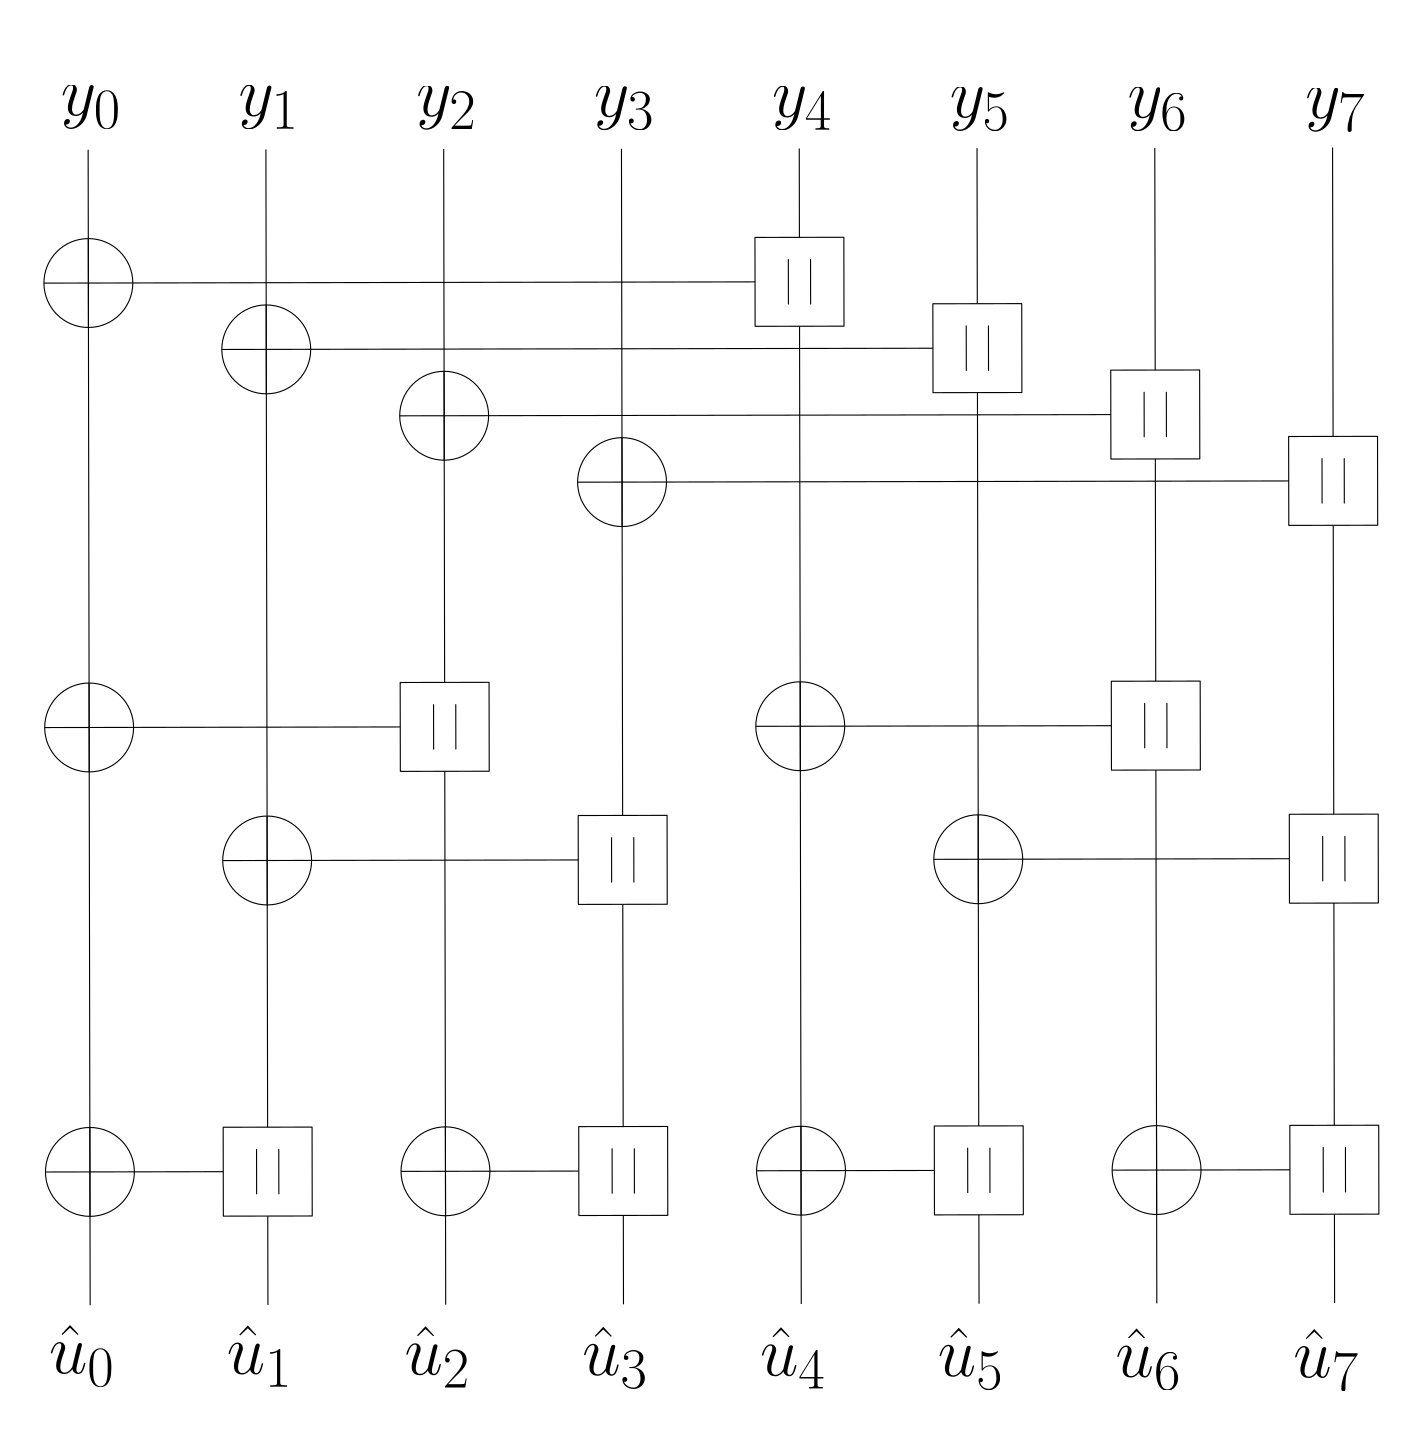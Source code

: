 <?xml version="1.0"?>
<!DOCTYPE ipe SYSTEM "ipe.dtd">
<ipe version="70005" creator="Ipe 7.1.4">
<info created="D:20160520162447" modified="D:20160520164313"/>
<ipestyle name="basic">
<symbol name="arrow/arc(spx)">
<path stroke="sym-stroke" fill="sym-stroke" pen="sym-pen">
0 0 m
-1 0.333 l
-1 -0.333 l
h
</path>
</symbol>
<symbol name="arrow/farc(spx)">
<path stroke="sym-stroke" fill="white" pen="sym-pen">
0 0 m
-1 0.333 l
-1 -0.333 l
h
</path>
</symbol>
<symbol name="mark/circle(sx)" transformations="translations">
<path fill="sym-stroke">
0.6 0 0 0.6 0 0 e
0.4 0 0 0.4 0 0 e
</path>
</symbol>
<symbol name="mark/disk(sx)" transformations="translations">
<path fill="sym-stroke">
0.6 0 0 0.6 0 0 e
</path>
</symbol>
<symbol name="mark/fdisk(sfx)" transformations="translations">
<group>
<path fill="sym-fill">
0.5 0 0 0.5 0 0 e
</path>
<path fill="sym-stroke" fillrule="eofill">
0.6 0 0 0.6 0 0 e
0.4 0 0 0.4 0 0 e
</path>
</group>
</symbol>
<symbol name="mark/box(sx)" transformations="translations">
<path fill="sym-stroke" fillrule="eofill">
-0.6 -0.6 m
0.6 -0.6 l
0.6 0.6 l
-0.6 0.6 l
h
-0.4 -0.4 m
0.4 -0.4 l
0.4 0.4 l
-0.4 0.4 l
h
</path>
</symbol>
<symbol name="mark/square(sx)" transformations="translations">
<path fill="sym-stroke">
-0.6 -0.6 m
0.6 -0.6 l
0.6 0.6 l
-0.6 0.6 l
h
</path>
</symbol>
<symbol name="mark/fsquare(sfx)" transformations="translations">
<group>
<path fill="sym-fill">
-0.5 -0.5 m
0.5 -0.5 l
0.5 0.5 l
-0.5 0.5 l
h
</path>
<path fill="sym-stroke" fillrule="eofill">
-0.6 -0.6 m
0.6 -0.6 l
0.6 0.6 l
-0.6 0.6 l
h
-0.4 -0.4 m
0.4 -0.4 l
0.4 0.4 l
-0.4 0.4 l
h
</path>
</group>
</symbol>
<symbol name="mark/cross(sx)" transformations="translations">
<group>
<path fill="sym-stroke">
-0.43 -0.57 m
0.57 0.43 l
0.43 0.57 l
-0.57 -0.43 l
h
</path>
<path fill="sym-stroke">
-0.43 0.57 m
0.57 -0.43 l
0.43 -0.57 l
-0.57 0.43 l
h
</path>
</group>
</symbol>
<symbol name="arrow/fnormal(spx)">
<path stroke="sym-stroke" fill="white" pen="sym-pen">
0 0 m
-1 0.333 l
-1 -0.333 l
h
</path>
</symbol>
<symbol name="arrow/pointed(spx)">
<path stroke="sym-stroke" fill="sym-stroke" pen="sym-pen">
0 0 m
-1 0.333 l
-0.8 0 l
-1 -0.333 l
h
</path>
</symbol>
<symbol name="arrow/fpointed(spx)">
<path stroke="sym-stroke" fill="white" pen="sym-pen">
0 0 m
-1 0.333 l
-0.8 0 l
-1 -0.333 l
h
</path>
</symbol>
<symbol name="arrow/linear(spx)">
<path stroke="sym-stroke" pen="sym-pen">
-1 0.333 m
0 0 l
-1 -0.333 l
</path>
</symbol>
<symbol name="arrow/fdouble(spx)">
<path stroke="sym-stroke" fill="white" pen="sym-pen">
0 0 m
-1 0.333 l
-1 -0.333 l
h
-1 0 m
-2 0.333 l
-2 -0.333 l
h
</path>
</symbol>
<symbol name="arrow/double(spx)">
<path stroke="sym-stroke" fill="sym-stroke" pen="sym-pen">
0 0 m
-1 0.333 l
-1 -0.333 l
h
-1 0 m
-2 0.333 l
-2 -0.333 l
h
</path>
</symbol>
<pen name="heavier" value="0.8"/>
<pen name="fat" value="1.2"/>
<pen name="ultrafat" value="2"/>
<symbolsize name="large" value="5"/>
<symbolsize name="small" value="2"/>
<symbolsize name="tiny" value="1.1"/>
<arrowsize name="large" value="10"/>
<arrowsize name="small" value="5"/>
<arrowsize name="tiny" value="3"/>
<color name="red" value="1 0 0"/>
<color name="green" value="0 1 0"/>
<color name="blue" value="0 0 1"/>
<color name="yellow" value="1 1 0"/>
<color name="orange" value="1 0.647 0"/>
<color name="gold" value="1 0.843 0"/>
<color name="purple" value="0.627 0.125 0.941"/>
<color name="gray" value="0.745"/>
<color name="brown" value="0.647 0.165 0.165"/>
<color name="navy" value="0 0 0.502"/>
<color name="pink" value="1 0.753 0.796"/>
<color name="seagreen" value="0.18 0.545 0.341"/>
<color name="turquoise" value="0.251 0.878 0.816"/>
<color name="violet" value="0.933 0.51 0.933"/>
<color name="darkblue" value="0 0 0.545"/>
<color name="darkcyan" value="0 0.545 0.545"/>
<color name="darkgray" value="0.663"/>
<color name="darkgreen" value="0 0.392 0"/>
<color name="darkmagenta" value="0.545 0 0.545"/>
<color name="darkorange" value="1 0.549 0"/>
<color name="darkred" value="0.545 0 0"/>
<color name="lightblue" value="0.678 0.847 0.902"/>
<color name="lightcyan" value="0.878 1 1"/>
<color name="lightgray" value="0.827"/>
<color name="lightgreen" value="0.565 0.933 0.565"/>
<color name="lightyellow" value="1 1 0.878"/>
<dashstyle name="dashed" value="[4] 0"/>
<dashstyle name="dotted" value="[1 3] 0"/>
<dashstyle name="dash dotted" value="[4 2 1 2] 0"/>
<dashstyle name="dash dot dotted" value="[4 2 1 2 1 2] 0"/>
<textsize name="large" value="\large"/>
<textsize name="Large" value="\Large"/>
<textsize name="LARGE" value="\LARGE"/>
<textsize name="huge" value="\huge"/>
<textsize name="Huge" value="\Huge"/>
<textsize name="small" value="\small"/>
<textsize name="footnote" value="\footnotesize"/>
<textsize name="tiny" value="\tiny"/>
<textstyle name="center" begin="\begin{center}" end="\end{center}"/>
<textstyle name="itemize" begin="\begin{itemize}" end="\end{itemize}"/>
<textstyle name="item" begin="\begin{itemize}\item{}" end="\end{itemize}"/>
<gridsize name="4 pts" value="4"/>
<gridsize name="8 pts (~3 mm)" value="8"/>
<gridsize name="16 pts (~6 mm)" value="16"/>
<gridsize name="32 pts (~12 mm)" value="32"/>
<gridsize name="10 pts (~3.5 mm)" value="10"/>
<gridsize name="20 pts (~7 mm)" value="20"/>
<gridsize name="14 pts (~5 mm)" value="14"/>
<gridsize name="28 pts (~10 mm)" value="28"/>
<gridsize name="56 pts (~20 mm)" value="56"/>
<anglesize name="90 deg" value="90"/>
<anglesize name="60 deg" value="60"/>
<anglesize name="45 deg" value="45"/>
<anglesize name="30 deg" value="30"/>
<anglesize name="22.5 deg" value="22.5"/>
<tiling name="falling" angle="-60" step="4" width="1"/>
<tiling name="rising" angle="30" step="4" width="1"/>
</ipestyle>
<page>
<layer name="alpha"/>
<layer name="beta"/>
<view layers="alpha" active="alpha"/>
<view layers="alpha beta" active="beta"/>
<group layer="alpha" matrix="-0.00174357 0.999998 -0.999998 -0.00174357 864.531 224.949">
<path matrix="1 0 0 1 32 16" stroke="black">
80 688 m
496 688 l
</path>
<path matrix="1 0 0 1 32 80" stroke="black">
80 688 m
496 688 l
</path>
<group matrix="1 0 0 1 32 80">
<path stroke="black">
16 0 0 16 128 688 e
</path>
<path stroke="black">
128 704 m
128 672 l
</path>
<path stroke="black">
112 688 m
144 688 l
</path>
</group>
<path matrix="1 0 0 1 32 -48" stroke="black">
80 688 m
496 688 l
</path>
<group matrix="1 0 0 1 32 -48">
<path stroke="black">
16 0 0 16 128 688 e
</path>
<path stroke="black">
128 704 m
128 672 l
</path>
<path stroke="black">
112 688 m
144 688 l
</path>
</group>
<path matrix="1 0 0 1 32 -112" stroke="black">
80 688 m
496 688 l
</path>
<path matrix="1 0 0 1 32 -176" stroke="black">
80 688 m
496 688 l
</path>
<group matrix="1 0 0 1 32 -176">
<path stroke="black">
16 0 0 16 128 688 e
</path>
<path stroke="black">
128 704 m
128 672 l
</path>
<path stroke="black">
112 688 m
144 688 l
</path>
</group>
<path matrix="1 0 0 1 32 -240" stroke="black">
80 688 m
496 688 l
</path>
<path matrix="1 0 0 1 32 -304" stroke="black">
80 688 m
496 688 l
</path>
<group matrix="1 0 0 1 32 -304">
<path stroke="black">
16 0 0 16 128 688 e
</path>
<path stroke="black">
128 704 m
128 672 l
</path>
<path stroke="black">
112 688 m
144 688 l
</path>
</group>
<path matrix="1 0 0 1 32 -368" stroke="black">
80 688 m
496 688 l
</path>
<group matrix="1 0 0 1 32 80">
<path stroke="black" fill="white">
112 640 m
112 608 l
144 608 l
144 640 l
h
</path>
<path stroke="black">
120 628 m
120 628 l
136 628 l
136 628 l
h
</path>
<path stroke="black">
120 620 m
120 620 l
136 620 l
136 620 l
h
</path>
</group>
<path matrix="1 0 0 1 32 80" stroke="black">
128 672 m
128 640 l
</path>
<group matrix="1 0 0 1 32 -48">
<path stroke="black" fill="white">
112 640 m
112 608 l
144 608 l
144 640 l
h
</path>
<path stroke="black">
120 628 m
120 628 l
136 628 l
136 628 l
h
</path>
<path stroke="black">
120 620 m
120 620 l
136 620 l
136 620 l
h
</path>
</group>
<path matrix="1 0 0 1 32 -48" stroke="black">
128 672 m
128 640 l
</path>
<group matrix="1 0 0 1 32 -176">
<path stroke="black" fill="white">
112 640 m
112 608 l
144 608 l
144 640 l
h
</path>
<path stroke="black">
120 628 m
120 628 l
136 628 l
136 628 l
h
</path>
<path stroke="black">
120 620 m
120 620 l
136 620 l
136 620 l
h
</path>
</group>
<path matrix="1 0 0 1 32 -176" stroke="black">
128 672 m
128 640 l
</path>
<group matrix="1 0 0 1 32 -304">
<path stroke="black" fill="white">
112 640 m
112 608 l
144 608 l
144 640 l
h
</path>
<path stroke="black">
120 628 m
120 628 l
136 628 l
136 628 l
h
</path>
<path stroke="black">
120 620 m
120 620 l
136 620 l
136 620 l
h
</path>
</group>
<path matrix="1 0 0 1 32 -304" stroke="black">
128 672 m
128 640 l
</path>
<group matrix="1 0 0 1 192 80">
<path stroke="black">
16 0 0 16 128 688 e
</path>
<path stroke="black">
128 704 m
128 672 l
</path>
<path stroke="black">
112 688 m
144 688 l
</path>
</group>
<group matrix="1 0 0 1 192 16">
<path stroke="black" fill="white">
112 640 m
112 608 l
144 608 l
144 640 l
h
</path>
<path stroke="black">
120 628 m
120 628 l
136 628 l
136 628 l
h
</path>
<path stroke="black">
120 620 m
120 620 l
136 620 l
136 620 l
h
</path>
</group>
<group matrix="1 0 0 1 144 16">
<path stroke="black">
16 0 0 16 128 688 e
</path>
<path stroke="black">
128 704 m
128 672 l
</path>
<path stroke="black">
112 688 m
144 688 l
</path>
</group>
<group matrix="1 0 0 1 144 -48">
<path stroke="black" fill="white">
112 640 m
112 608 l
144 608 l
144 640 l
h
</path>
<path stroke="black">
120 628 m
120 628 l
136 628 l
136 628 l
h
</path>
<path stroke="black">
120 620 m
120 620 l
136 620 l
136 620 l
h
</path>
</group>
<path matrix="1 0 0 1 32 80" stroke="black">
240 608 m
240 512 l
</path>
<path matrix="1 0 0 1 32 80" stroke="black">
288 672 m
288 576 l
</path>
<group matrix="1 0 0 1 192 -176">
<path stroke="black">
16 0 0 16 128 688 e
</path>
<path stroke="black">
128 704 m
128 672 l
</path>
<path stroke="black">
112 688 m
144 688 l
</path>
</group>
<group matrix="1 0 0 1 192 -240">
<path stroke="black" fill="white">
112 640 m
112 608 l
144 608 l
144 640 l
h
</path>
<path stroke="black">
120 628 m
120 628 l
136 628 l
136 628 l
h
</path>
<path stroke="black">
120 620 m
120 620 l
136 620 l
136 620 l
h
</path>
</group>
<group matrix="1 0 0 1 144 -240">
<path stroke="black">
16 0 0 16 128 688 e
</path>
<path stroke="black">
128 704 m
128 672 l
</path>
<path stroke="black">
112 688 m
144 688 l
</path>
</group>
<path matrix="1 0 0 1 32 -176" stroke="black">
240 608 m
240 512 l
</path>
<path matrix="1 0 0 1 32 -176" stroke="black">
288 672 m
288 576 l
</path>
<group matrix="1 0 0 1 144 -304">
<path stroke="black" fill="white">
112 640 m
112 608 l
144 608 l
144 640 l
h
</path>
<path stroke="black">
120 628 m
120 628 l
136 628 l
136 628 l
h
</path>
<path stroke="black">
120 620 m
120 620 l
136 620 l
136 620 l
h
</path>
</group>
<group matrix="1 0 0 1 352 80">
<path stroke="black">
16 0 0 16 128 688 e
</path>
<path stroke="black">
128 704 m
128 672 l
</path>
<path stroke="black">
112 688 m
144 688 l
</path>
</group>
<group matrix="1 0 0 1 328 16">
<path stroke="black">
16 0 0 16 128 688 e
</path>
<path stroke="black">
128 704 m
128 672 l
</path>
<path stroke="black">
112 688 m
144 688 l
</path>
</group>
<group matrix="1 0 0 1 304 -48">
<path stroke="black">
16 0 0 16 128 688 e
</path>
<path stroke="black">
128 704 m
128 672 l
</path>
<path stroke="black">
112 688 m
144 688 l
</path>
</group>
<group matrix="1 0 0 1 280 -112">
<path stroke="black">
16 0 0 16 128 688 e
</path>
<path stroke="black">
128 704 m
128 672 l
</path>
<path stroke="black">
112 688 m
144 688 l
</path>
</group>
<group matrix="1 0 0 1 352 -112">
<path stroke="black" fill="white">
112 640 m
112 608 l
144 608 l
144 640 l
h
</path>
<path stroke="black">
120 628 m
120 628 l
136 628 l
136 628 l
h
</path>
<path stroke="black">
120 620 m
120 620 l
136 620 l
136 620 l
h
</path>
</group>
<group matrix="1 0 0 1 328 -176">
<path stroke="black" fill="white">
112 640 m
112 608 l
144 608 l
144 640 l
h
</path>
<path stroke="black">
120 628 m
120 628 l
136 628 l
136 628 l
h
</path>
<path stroke="black">
120 620 m
120 620 l
136 620 l
136 620 l
h
</path>
</group>
<group matrix="1 0 0 1 304 -240">
<path stroke="black" fill="white">
112 640 m
112 608 l
144 608 l
144 640 l
h
</path>
<path stroke="black">
120 628 m
120 628 l
136 628 l
136 628 l
h
</path>
<path stroke="black">
120 620 m
120 620 l
136 620 l
136 620 l
h
</path>
</group>
<group matrix="1 0 0 1 280 -304">
<path stroke="black" fill="white">
112 640 m
112 608 l
144 608 l
144 640 l
h
</path>
<path stroke="black">
120 628 m
120 628 l
136 628 l
136 628 l
h
</path>
<path stroke="black">
120 620 m
120 620 l
136 620 l
136 620 l
h
</path>
</group>
<path matrix="1 0 0 1 32 80" stroke="black">
376 480 m
376 256 l
</path>
<path matrix="1 0 0 1 32 80" stroke="black">
400 544 m
400 320 l
</path>
<path matrix="1 0 0 1 32 80" stroke="black">
424 608 m
424 384 l
</path>
<path matrix="1 0 0 1 32 80" stroke="black">
448 672 m
448 448 l
</path>
</group>
<group matrix="0.00318563 0.999995 -0.999995 0.00318563 845.209 224.777">
<text matrix="1 0 0 1 -60 24" transformations="translations" pos="144 740" stroke="black" type="label" width="23.788" height="17.216" depth="4.78" valign="baseline" size="Huge">$\hat{u}_0$</text>
<text matrix="1 0 0 1 -60 -40" transformations="translations" pos="144 740" stroke="black" type="label" width="23.788" height="17.216" depth="4.78" valign="baseline" size="Huge">$\hat{u}_1$</text>
<text matrix="1 0 0 1 -60 -104" transformations="translations" pos="144 740" stroke="black" type="label" width="23.788" height="17.216" depth="4.78" valign="baseline" size="Huge">$\hat{u}_2$</text>
<text matrix="1 0 0 1 -60 -168" transformations="translations" pos="144 740" stroke="black" type="label" width="23.788" height="17.216" depth="4.78" valign="baseline" size="Huge">$\hat{u}_3$</text>
<text matrix="1 0 0 1 -60 -232" transformations="translations" pos="144 740" stroke="black" type="label" width="23.788" height="17.216" depth="4.78" valign="baseline" size="Huge">$\hat{u}_4$</text>
<text matrix="1 0 0 1 -60 -296" transformations="translations" pos="144 740" stroke="black" type="label" width="23.788" height="17.216" depth="4.78" valign="baseline" size="Huge">$\hat{u}_5$</text>
<text matrix="1 0 0 1 -60 -360" transformations="translations" pos="144 740" stroke="black" type="label" width="23.788" height="17.216" depth="4.78" valign="baseline" size="Huge">$\hat{u}_6$</text>
<text matrix="1 0 0 1 -60 -424" transformations="translations" pos="144 740" stroke="black" type="label" width="23.788" height="17.216" depth="4.78" valign="baseline" size="Huge">$\hat{u}_7$</text>
</group>
<group matrix="0.0021668 0.999998 -0.999998 0.0021668 848.611 230.442">
<text matrix="1 0 0 1 388 24" transformations="translations" pos="144 740" stroke="black" type="label" width="21.808" height="10.672" depth="4.82" valign="baseline" size="Huge">$y_0$</text>
<text matrix="1 0 0 1 388 -40" transformations="translations" pos="144 740" stroke="black" type="label" width="21.808" height="10.672" depth="4.82" valign="baseline" size="Huge">$y_1$</text>
<text matrix="1 0 0 1 388 -104" transformations="translations" pos="144 740" stroke="black" type="label" width="21.808" height="10.672" depth="4.82" valign="baseline" size="Huge">$y_2$</text>
<text matrix="1 0 0 1 388 -168" transformations="translations" pos="144 740" stroke="black" type="label" width="21.808" height="10.672" depth="4.82" valign="baseline" size="Huge">$y_3$</text>
<text matrix="1 0 0 1 388 -232" transformations="translations" pos="144 740" stroke="black" type="label" width="21.808" height="10.672" depth="4.82" valign="baseline" size="Huge">$y_4$</text>
<text matrix="1 0 0 1 388 -296" transformations="translations" pos="144 740" stroke="black" type="label" width="21.808" height="10.672" depth="4.82" valign="baseline" size="Huge">$y_5$</text>
<text matrix="1 0 0 1 388 -360" transformations="translations" pos="144 740" stroke="black" type="label" width="21.808" height="10.672" depth="4.82" valign="baseline" size="Huge">$y_6$</text>
<text matrix="1 0 0 1 388 -424" transformations="translations" pos="144 740" stroke="black" type="label" width="21.808" height="10.672" depth="4.82" valign="baseline" size="Huge">$y_7$</text>
</group>
<path layer="beta" matrix="3.75 0 0 4.44375 -48 -1692.55" stroke="black" pen="ultrafat">
16 0 0 8 48 480 e
</path>
<path matrix="3.75 0 0 4.44375 80 -1692.55" stroke="black" pen="ultrafat">
16 0 0 8 48 480 e
</path>
<path matrix="1 0 0 1 4 -4" stroke="black" pen="ultrafat">
24.3311 0 0 24.3311 96 320 e
</path>
<path matrix="1 0 0 1 64 -4" stroke="black" pen="ultrafat">
24.3311 0 0 24.3311 96 320 e
</path>
<path matrix="1 0 0 1 128 -4" stroke="black" pen="ultrafat">
24.3311 0 0 24.3311 96 320 e
</path>
<path matrix="1 0 0 1 192 -4" stroke="black" pen="ultrafat">
24.3311 0 0 24.3311 96 320 e
</path>
<path matrix="1 0 0 1 256 -4" stroke="black" pen="ultrafat">
24.3311 0 0 24.3311 96 320 e
</path>
<path matrix="1 0 0 1 320 -4" stroke="black" pen="ultrafat">
24.3311 0 0 24.3311 96 320 e
</path>
<path matrix="1 0 0 1 384 -4" stroke="black" pen="ultrafat">
24.3311 0 0 24.3311 96 320 e
</path>
<path matrix="1 0 0 1 444 -4" stroke="black" pen="ultrafat">
24.3311 0 0 24.3311 96 320 e
</path>
<path matrix="3.75 0 0 4.44375 208 -1692.55" stroke="black" pen="ultrafat">
16 0 0 8 48 480 e
</path>
<path matrix="3.75 0 0 4.44375 336 -1692.55" stroke="black" pen="ultrafat">
16 0 0 8 48 480 e
</path>
<path matrix="7 0 0 3.70037 -140 -1181.78" stroke="black" pen="ultrafat">
16 0 0 8 48 480 e
</path>
<path matrix="7 0 0 3.70037 112 -1181.78" stroke="black" pen="ultrafat">
16 0 0 8 48 480 e
</path>
<path matrix="15.9673 0 0 4.36113 -445.571 -1324.23" stroke="black" pen="ultrafat">
16 0 0 8 48 480 e
</path>
<path matrix="1 0 0 1 4 0" stroke="black" pen="ultrafat">
192 564 m
128 476 l
</path>
<path matrix="1 0 0 1.04762 4 -22.6667" stroke="black" pen="ultrafat">
192 560 m
256 476 l
</path>
<path matrix="1 0 0 1 4 0" stroke="black" pen="ultrafat">
320 736 m
448 624 l
</path>
<path matrix="1 0 0 1 4 0" stroke="black" pen="ultrafat">
448 564 m
380 476 l
</path>
<path matrix="1 0 0 1 4 0" stroke="black" pen="ultrafat">
448 564 m
508 476 l
</path>
<path matrix="1 0 0 1 4 0" stroke="black" pen="ultrafat">
128 404 m
96 340 l
</path>
<path matrix="1 0 0 1 4 0" stroke="black" pen="ultrafat">
128 404 m
156 340 l
</path>
<path matrix="1 0 0 1 4 0" stroke="black" pen="ultrafat">
256 404 m
220 340 l
</path>
<path matrix="1 0 0 1 4 0" stroke="black" pen="ultrafat">
256 404 m
284 340 l
</path>
<path matrix="1 0 0 1 4 0" stroke="black" pen="ultrafat">
384 404 m
348 340 l
</path>
<path matrix="1 0 0 1 4 0" stroke="black" pen="ultrafat">
384 404 m
412 340 l
</path>
<path matrix="1 0 0 1 4 0" stroke="black" pen="ultrafat">
512 404 m
476 340 l
</path>
<path matrix="1 0 0 1 4 0" stroke="black" pen="ultrafat">
512 404 m
536 340 l
</path>
<path matrix="1 0 0 1 4 0" stroke="black" pen="ultrafat">
320 736 m
192 624 l
</path>
</page>
</ipe>
